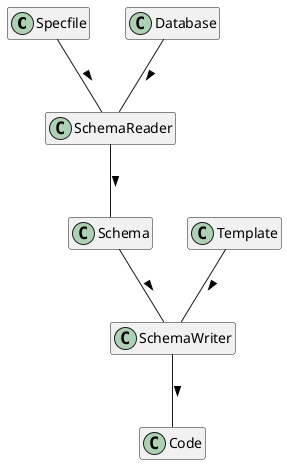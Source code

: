 @startuml
' Input
class Specfile
class Database

' SchemaReaders: Spec -> Schema
class SchemaReader

' Internal Data
class Schema
class Template

' SchemaWriter: Schema -> Code
class SchemaWriter

' Output
class Code

Specfile -- SchemaReader : >
Database -- SchemaReader : >
SchemaReader -- Schema : >
Schema -- SchemaWriter : >
Template -- SchemaWriter : >
SchemaWriter -- Code : >

hide member
@enduml
